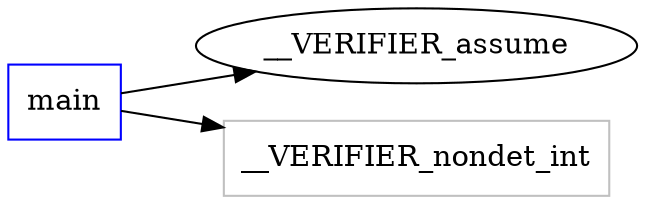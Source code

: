 digraph functioncalls {
rankdir=LR;

main [shape="box", color=blue];
main -> __VERIFIER_assume;
__VERIFIER_nondet_int [shape="box", color=grey];
main -> __VERIFIER_nondet_int;
}
